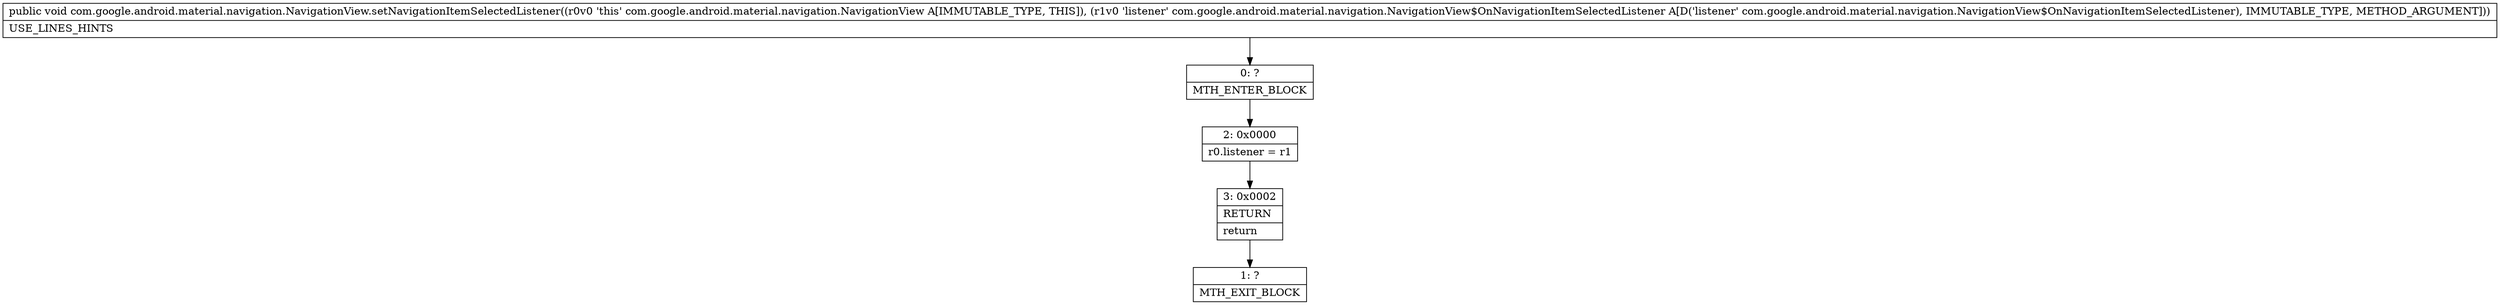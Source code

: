 digraph "CFG forcom.google.android.material.navigation.NavigationView.setNavigationItemSelectedListener(Lcom\/google\/android\/material\/navigation\/NavigationView$OnNavigationItemSelectedListener;)V" {
Node_0 [shape=record,label="{0\:\ ?|MTH_ENTER_BLOCK\l}"];
Node_2 [shape=record,label="{2\:\ 0x0000|r0.listener = r1\l}"];
Node_3 [shape=record,label="{3\:\ 0x0002|RETURN\l|return\l}"];
Node_1 [shape=record,label="{1\:\ ?|MTH_EXIT_BLOCK\l}"];
MethodNode[shape=record,label="{public void com.google.android.material.navigation.NavigationView.setNavigationItemSelectedListener((r0v0 'this' com.google.android.material.navigation.NavigationView A[IMMUTABLE_TYPE, THIS]), (r1v0 'listener' com.google.android.material.navigation.NavigationView$OnNavigationItemSelectedListener A[D('listener' com.google.android.material.navigation.NavigationView$OnNavigationItemSelectedListener), IMMUTABLE_TYPE, METHOD_ARGUMENT]))  | USE_LINES_HINTS\l}"];
MethodNode -> Node_0;Node_0 -> Node_2;
Node_2 -> Node_3;
Node_3 -> Node_1;
}

